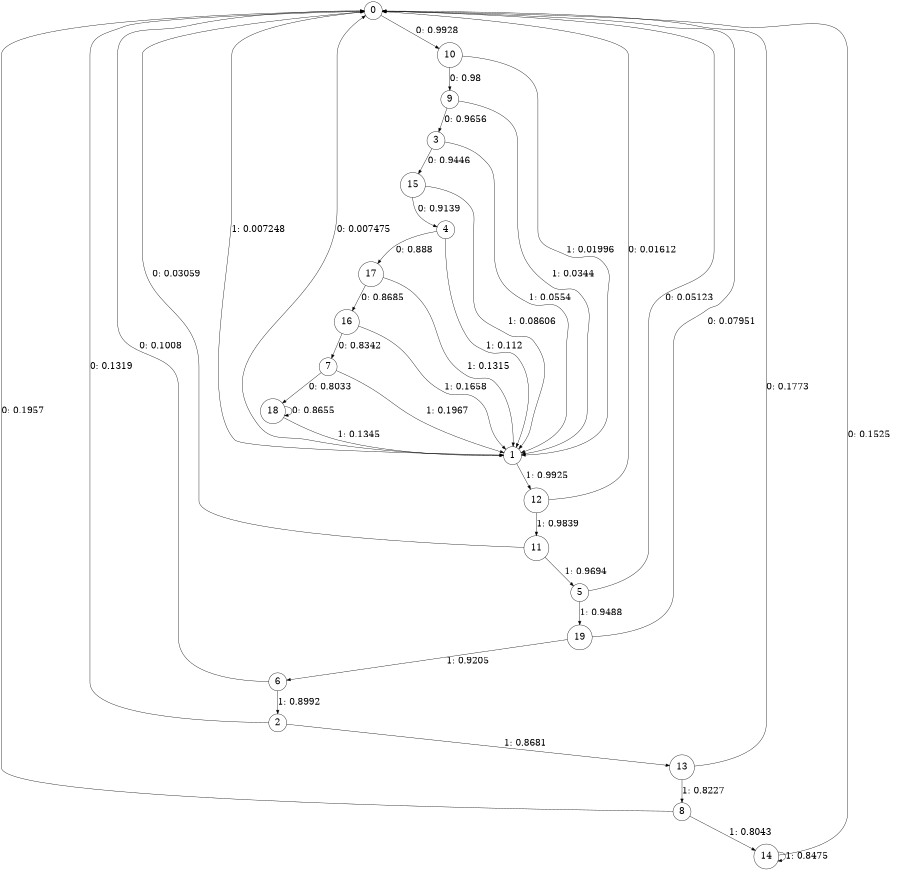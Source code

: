 digraph "ch1_face_source_L10" {
size = "6,8.5";
ratio = "fill";
node [shape = circle];
node [fontsize = 24];
edge [fontsize = 24];
0 -> 10 [label = "0: 0.9928   "];
0 -> 1 [label = "1: 0.007248  "];
1 -> 0 [label = "0: 0.007475  "];
1 -> 12 [label = "1: 0.9925   "];
2 -> 0 [label = "0: 0.1319   "];
2 -> 13 [label = "1: 0.8681   "];
3 -> 15 [label = "0: 0.9446   "];
3 -> 1 [label = "1: 0.0554   "];
4 -> 17 [label = "0: 0.888    "];
4 -> 1 [label = "1: 0.112    "];
5 -> 0 [label = "0: 0.05123  "];
5 -> 19 [label = "1: 0.9488   "];
6 -> 0 [label = "0: 0.1008   "];
6 -> 2 [label = "1: 0.8992   "];
7 -> 18 [label = "0: 0.8033   "];
7 -> 1 [label = "1: 0.1967   "];
8 -> 0 [label = "0: 0.1957   "];
8 -> 14 [label = "1: 0.8043   "];
9 -> 3 [label = "0: 0.9656   "];
9 -> 1 [label = "1: 0.0344   "];
10 -> 9 [label = "0: 0.98     "];
10 -> 1 [label = "1: 0.01996  "];
11 -> 0 [label = "0: 0.03059  "];
11 -> 5 [label = "1: 0.9694   "];
12 -> 0 [label = "0: 0.01612  "];
12 -> 11 [label = "1: 0.9839   "];
13 -> 0 [label = "0: 0.1773   "];
13 -> 8 [label = "1: 0.8227   "];
14 -> 0 [label = "0: 0.1525   "];
14 -> 14 [label = "1: 0.8475   "];
15 -> 4 [label = "0: 0.9139   "];
15 -> 1 [label = "1: 0.08606  "];
16 -> 7 [label = "0: 0.8342   "];
16 -> 1 [label = "1: 0.1658   "];
17 -> 16 [label = "0: 0.8685   "];
17 -> 1 [label = "1: 0.1315   "];
18 -> 18 [label = "0: 0.8655   "];
18 -> 1 [label = "1: 0.1345   "];
19 -> 0 [label = "0: 0.07951  "];
19 -> 6 [label = "1: 0.9205   "];
}